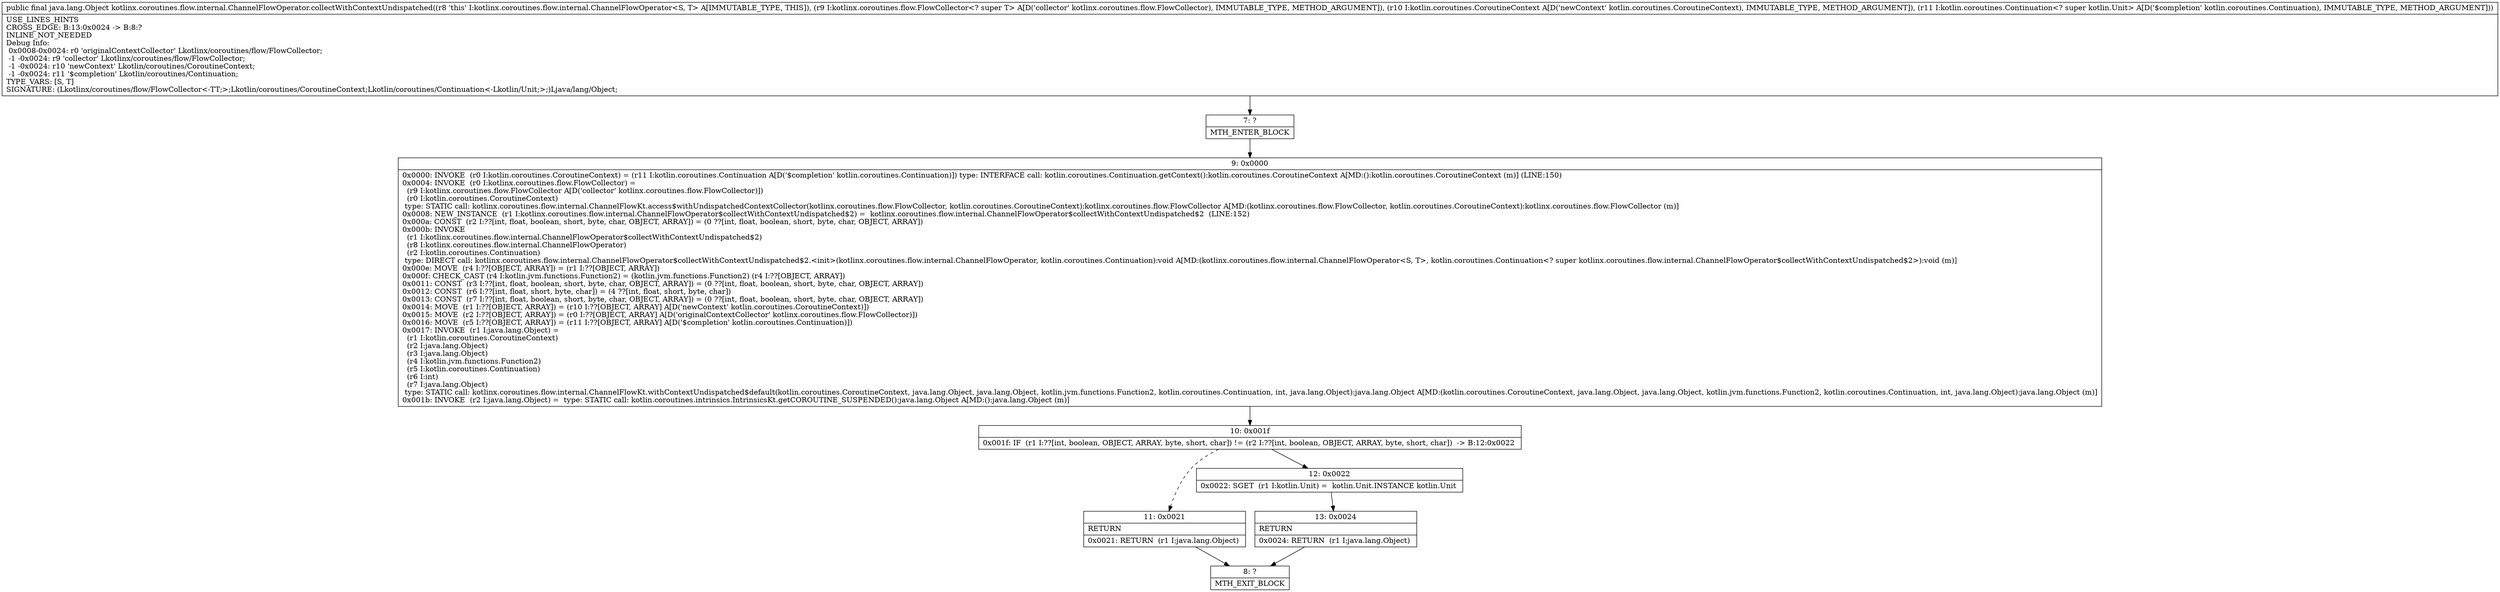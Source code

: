 digraph "CFG forkotlinx.coroutines.flow.internal.ChannelFlowOperator.collectWithContextUndispatched(Lkotlinx\/coroutines\/flow\/FlowCollector;Lkotlin\/coroutines\/CoroutineContext;Lkotlin\/coroutines\/Continuation;)Ljava\/lang\/Object;" {
Node_7 [shape=record,label="{7\:\ ?|MTH_ENTER_BLOCK\l}"];
Node_9 [shape=record,label="{9\:\ 0x0000|0x0000: INVOKE  (r0 I:kotlin.coroutines.CoroutineContext) = (r11 I:kotlin.coroutines.Continuation A[D('$completion' kotlin.coroutines.Continuation)]) type: INTERFACE call: kotlin.coroutines.Continuation.getContext():kotlin.coroutines.CoroutineContext A[MD:():kotlin.coroutines.CoroutineContext (m)] (LINE:150)\l0x0004: INVOKE  (r0 I:kotlinx.coroutines.flow.FlowCollector) = \l  (r9 I:kotlinx.coroutines.flow.FlowCollector A[D('collector' kotlinx.coroutines.flow.FlowCollector)])\l  (r0 I:kotlin.coroutines.CoroutineContext)\l type: STATIC call: kotlinx.coroutines.flow.internal.ChannelFlowKt.access$withUndispatchedContextCollector(kotlinx.coroutines.flow.FlowCollector, kotlin.coroutines.CoroutineContext):kotlinx.coroutines.flow.FlowCollector A[MD:(kotlinx.coroutines.flow.FlowCollector, kotlin.coroutines.CoroutineContext):kotlinx.coroutines.flow.FlowCollector (m)]\l0x0008: NEW_INSTANCE  (r1 I:kotlinx.coroutines.flow.internal.ChannelFlowOperator$collectWithContextUndispatched$2) =  kotlinx.coroutines.flow.internal.ChannelFlowOperator$collectWithContextUndispatched$2  (LINE:152)\l0x000a: CONST  (r2 I:??[int, float, boolean, short, byte, char, OBJECT, ARRAY]) = (0 ??[int, float, boolean, short, byte, char, OBJECT, ARRAY]) \l0x000b: INVOKE  \l  (r1 I:kotlinx.coroutines.flow.internal.ChannelFlowOperator$collectWithContextUndispatched$2)\l  (r8 I:kotlinx.coroutines.flow.internal.ChannelFlowOperator)\l  (r2 I:kotlin.coroutines.Continuation)\l type: DIRECT call: kotlinx.coroutines.flow.internal.ChannelFlowOperator$collectWithContextUndispatched$2.\<init\>(kotlinx.coroutines.flow.internal.ChannelFlowOperator, kotlin.coroutines.Continuation):void A[MD:(kotlinx.coroutines.flow.internal.ChannelFlowOperator\<S, T\>, kotlin.coroutines.Continuation\<? super kotlinx.coroutines.flow.internal.ChannelFlowOperator$collectWithContextUndispatched$2\>):void (m)]\l0x000e: MOVE  (r4 I:??[OBJECT, ARRAY]) = (r1 I:??[OBJECT, ARRAY]) \l0x000f: CHECK_CAST (r4 I:kotlin.jvm.functions.Function2) = (kotlin.jvm.functions.Function2) (r4 I:??[OBJECT, ARRAY]) \l0x0011: CONST  (r3 I:??[int, float, boolean, short, byte, char, OBJECT, ARRAY]) = (0 ??[int, float, boolean, short, byte, char, OBJECT, ARRAY]) \l0x0012: CONST  (r6 I:??[int, float, short, byte, char]) = (4 ??[int, float, short, byte, char]) \l0x0013: CONST  (r7 I:??[int, float, boolean, short, byte, char, OBJECT, ARRAY]) = (0 ??[int, float, boolean, short, byte, char, OBJECT, ARRAY]) \l0x0014: MOVE  (r1 I:??[OBJECT, ARRAY]) = (r10 I:??[OBJECT, ARRAY] A[D('newContext' kotlin.coroutines.CoroutineContext)]) \l0x0015: MOVE  (r2 I:??[OBJECT, ARRAY]) = (r0 I:??[OBJECT, ARRAY] A[D('originalContextCollector' kotlinx.coroutines.flow.FlowCollector)]) \l0x0016: MOVE  (r5 I:??[OBJECT, ARRAY]) = (r11 I:??[OBJECT, ARRAY] A[D('$completion' kotlin.coroutines.Continuation)]) \l0x0017: INVOKE  (r1 I:java.lang.Object) = \l  (r1 I:kotlin.coroutines.CoroutineContext)\l  (r2 I:java.lang.Object)\l  (r3 I:java.lang.Object)\l  (r4 I:kotlin.jvm.functions.Function2)\l  (r5 I:kotlin.coroutines.Continuation)\l  (r6 I:int)\l  (r7 I:java.lang.Object)\l type: STATIC call: kotlinx.coroutines.flow.internal.ChannelFlowKt.withContextUndispatched$default(kotlin.coroutines.CoroutineContext, java.lang.Object, java.lang.Object, kotlin.jvm.functions.Function2, kotlin.coroutines.Continuation, int, java.lang.Object):java.lang.Object A[MD:(kotlin.coroutines.CoroutineContext, java.lang.Object, java.lang.Object, kotlin.jvm.functions.Function2, kotlin.coroutines.Continuation, int, java.lang.Object):java.lang.Object (m)]\l0x001b: INVOKE  (r2 I:java.lang.Object) =  type: STATIC call: kotlin.coroutines.intrinsics.IntrinsicsKt.getCOROUTINE_SUSPENDED():java.lang.Object A[MD:():java.lang.Object (m)]\l}"];
Node_10 [shape=record,label="{10\:\ 0x001f|0x001f: IF  (r1 I:??[int, boolean, OBJECT, ARRAY, byte, short, char]) != (r2 I:??[int, boolean, OBJECT, ARRAY, byte, short, char])  \-\> B:12:0x0022 \l}"];
Node_11 [shape=record,label="{11\:\ 0x0021|RETURN\l|0x0021: RETURN  (r1 I:java.lang.Object) \l}"];
Node_8 [shape=record,label="{8\:\ ?|MTH_EXIT_BLOCK\l}"];
Node_12 [shape=record,label="{12\:\ 0x0022|0x0022: SGET  (r1 I:kotlin.Unit) =  kotlin.Unit.INSTANCE kotlin.Unit \l}"];
Node_13 [shape=record,label="{13\:\ 0x0024|RETURN\l|0x0024: RETURN  (r1 I:java.lang.Object) \l}"];
MethodNode[shape=record,label="{public final java.lang.Object kotlinx.coroutines.flow.internal.ChannelFlowOperator.collectWithContextUndispatched((r8 'this' I:kotlinx.coroutines.flow.internal.ChannelFlowOperator\<S, T\> A[IMMUTABLE_TYPE, THIS]), (r9 I:kotlinx.coroutines.flow.FlowCollector\<? super T\> A[D('collector' kotlinx.coroutines.flow.FlowCollector), IMMUTABLE_TYPE, METHOD_ARGUMENT]), (r10 I:kotlin.coroutines.CoroutineContext A[D('newContext' kotlin.coroutines.CoroutineContext), IMMUTABLE_TYPE, METHOD_ARGUMENT]), (r11 I:kotlin.coroutines.Continuation\<? super kotlin.Unit\> A[D('$completion' kotlin.coroutines.Continuation), IMMUTABLE_TYPE, METHOD_ARGUMENT]))  | USE_LINES_HINTS\lCROSS_EDGE: B:13:0x0024 \-\> B:8:?\lINLINE_NOT_NEEDED\lDebug Info:\l  0x0008\-0x0024: r0 'originalContextCollector' Lkotlinx\/coroutines\/flow\/FlowCollector;\l  \-1 \-0x0024: r9 'collector' Lkotlinx\/coroutines\/flow\/FlowCollector;\l  \-1 \-0x0024: r10 'newContext' Lkotlin\/coroutines\/CoroutineContext;\l  \-1 \-0x0024: r11 '$completion' Lkotlin\/coroutines\/Continuation;\lTYPE_VARS: [S, T]\lSIGNATURE: (Lkotlinx\/coroutines\/flow\/FlowCollector\<\-TT;\>;Lkotlin\/coroutines\/CoroutineContext;Lkotlin\/coroutines\/Continuation\<\-Lkotlin\/Unit;\>;)Ljava\/lang\/Object;\l}"];
MethodNode -> Node_7;Node_7 -> Node_9;
Node_9 -> Node_10;
Node_10 -> Node_11[style=dashed];
Node_10 -> Node_12;
Node_11 -> Node_8;
Node_12 -> Node_13;
Node_13 -> Node_8;
}

